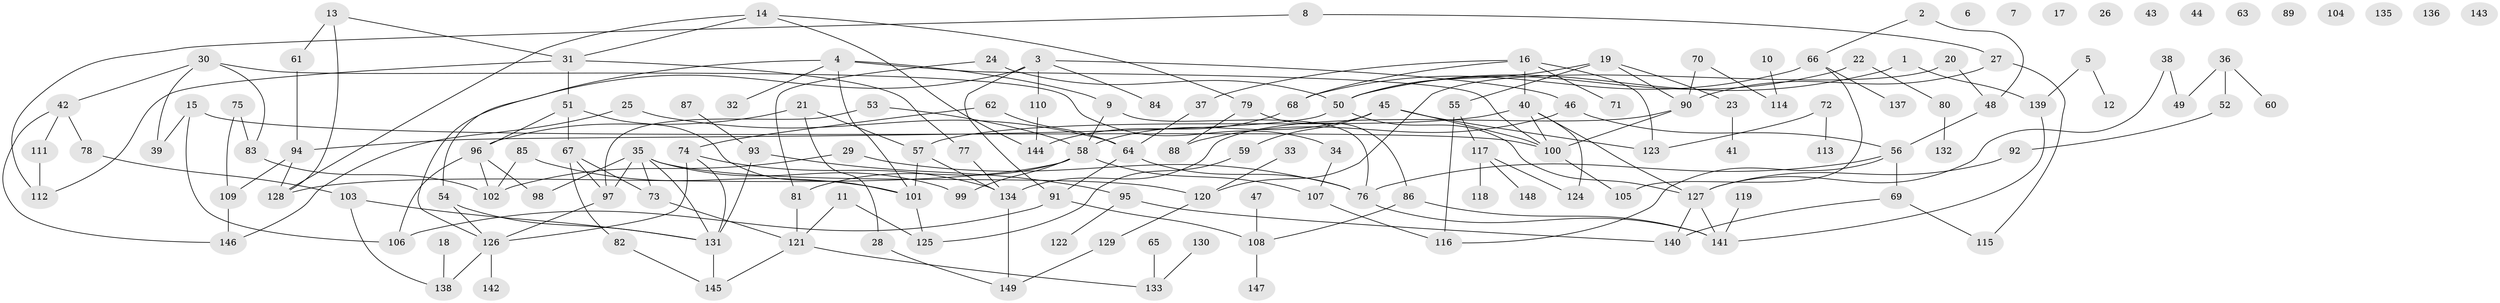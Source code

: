 // Generated by graph-tools (version 1.1) at 2025/13/03/09/25 04:13:12]
// undirected, 149 vertices, 197 edges
graph export_dot {
graph [start="1"]
  node [color=gray90,style=filled];
  1;
  2;
  3;
  4;
  5;
  6;
  7;
  8;
  9;
  10;
  11;
  12;
  13;
  14;
  15;
  16;
  17;
  18;
  19;
  20;
  21;
  22;
  23;
  24;
  25;
  26;
  27;
  28;
  29;
  30;
  31;
  32;
  33;
  34;
  35;
  36;
  37;
  38;
  39;
  40;
  41;
  42;
  43;
  44;
  45;
  46;
  47;
  48;
  49;
  50;
  51;
  52;
  53;
  54;
  55;
  56;
  57;
  58;
  59;
  60;
  61;
  62;
  63;
  64;
  65;
  66;
  67;
  68;
  69;
  70;
  71;
  72;
  73;
  74;
  75;
  76;
  77;
  78;
  79;
  80;
  81;
  82;
  83;
  84;
  85;
  86;
  87;
  88;
  89;
  90;
  91;
  92;
  93;
  94;
  95;
  96;
  97;
  98;
  99;
  100;
  101;
  102;
  103;
  104;
  105;
  106;
  107;
  108;
  109;
  110;
  111;
  112;
  113;
  114;
  115;
  116;
  117;
  118;
  119;
  120;
  121;
  122;
  123;
  124;
  125;
  126;
  127;
  128;
  129;
  130;
  131;
  132;
  133;
  134;
  135;
  136;
  137;
  138;
  139;
  140;
  141;
  142;
  143;
  144;
  145;
  146;
  147;
  148;
  149;
  1 -- 50;
  1 -- 139;
  2 -- 48;
  2 -- 66;
  3 -- 46;
  3 -- 84;
  3 -- 91;
  3 -- 110;
  3 -- 126;
  4 -- 9;
  4 -- 32;
  4 -- 54;
  4 -- 100;
  4 -- 101;
  5 -- 12;
  5 -- 139;
  8 -- 27;
  8 -- 112;
  9 -- 58;
  9 -- 76;
  10 -- 114;
  11 -- 121;
  11 -- 125;
  13 -- 31;
  13 -- 61;
  13 -- 128;
  14 -- 31;
  14 -- 79;
  14 -- 128;
  14 -- 144;
  15 -- 39;
  15 -- 100;
  15 -- 106;
  16 -- 37;
  16 -- 40;
  16 -- 68;
  16 -- 71;
  16 -- 123;
  18 -- 138;
  19 -- 23;
  19 -- 50;
  19 -- 55;
  19 -- 90;
  20 -- 48;
  20 -- 120;
  21 -- 28;
  21 -- 57;
  21 -- 96;
  22 -- 50;
  22 -- 80;
  23 -- 41;
  24 -- 50;
  24 -- 81;
  25 -- 64;
  25 -- 146;
  27 -- 90;
  27 -- 115;
  28 -- 149;
  29 -- 76;
  29 -- 102;
  30 -- 34;
  30 -- 39;
  30 -- 42;
  30 -- 83;
  31 -- 51;
  31 -- 77;
  31 -- 112;
  33 -- 120;
  34 -- 107;
  35 -- 73;
  35 -- 97;
  35 -- 98;
  35 -- 99;
  35 -- 120;
  35 -- 131;
  36 -- 49;
  36 -- 52;
  36 -- 60;
  37 -- 64;
  38 -- 49;
  38 -- 127;
  40 -- 57;
  40 -- 100;
  40 -- 124;
  40 -- 127;
  42 -- 78;
  42 -- 111;
  42 -- 146;
  45 -- 58;
  45 -- 59;
  45 -- 100;
  45 -- 123;
  46 -- 56;
  46 -- 88;
  47 -- 108;
  48 -- 56;
  50 -- 94;
  50 -- 127;
  51 -- 67;
  51 -- 96;
  51 -- 101;
  52 -- 92;
  53 -- 58;
  53 -- 97;
  54 -- 126;
  54 -- 131;
  55 -- 116;
  55 -- 117;
  56 -- 69;
  56 -- 76;
  56 -- 116;
  57 -- 101;
  57 -- 134;
  58 -- 81;
  58 -- 99;
  58 -- 107;
  58 -- 128;
  59 -- 125;
  61 -- 94;
  62 -- 64;
  62 -- 74;
  64 -- 76;
  64 -- 91;
  65 -- 133;
  66 -- 68;
  66 -- 105;
  66 -- 137;
  67 -- 73;
  67 -- 82;
  67 -- 97;
  68 -- 144;
  69 -- 115;
  69 -- 140;
  70 -- 90;
  70 -- 114;
  72 -- 113;
  72 -- 123;
  73 -- 121;
  74 -- 126;
  74 -- 131;
  74 -- 134;
  75 -- 83;
  75 -- 109;
  76 -- 141;
  77 -- 134;
  78 -- 103;
  79 -- 86;
  79 -- 88;
  80 -- 132;
  81 -- 121;
  82 -- 145;
  83 -- 102;
  85 -- 101;
  85 -- 102;
  86 -- 108;
  86 -- 141;
  87 -- 93;
  90 -- 100;
  90 -- 134;
  91 -- 106;
  91 -- 108;
  92 -- 127;
  93 -- 95;
  93 -- 131;
  94 -- 109;
  94 -- 128;
  95 -- 122;
  95 -- 140;
  96 -- 98;
  96 -- 102;
  96 -- 106;
  97 -- 126;
  100 -- 105;
  101 -- 125;
  103 -- 131;
  103 -- 138;
  107 -- 116;
  108 -- 147;
  109 -- 146;
  110 -- 144;
  111 -- 112;
  117 -- 118;
  117 -- 124;
  117 -- 148;
  119 -- 141;
  120 -- 129;
  121 -- 133;
  121 -- 145;
  126 -- 138;
  126 -- 142;
  127 -- 140;
  127 -- 141;
  129 -- 149;
  130 -- 133;
  131 -- 145;
  134 -- 149;
  139 -- 141;
}
